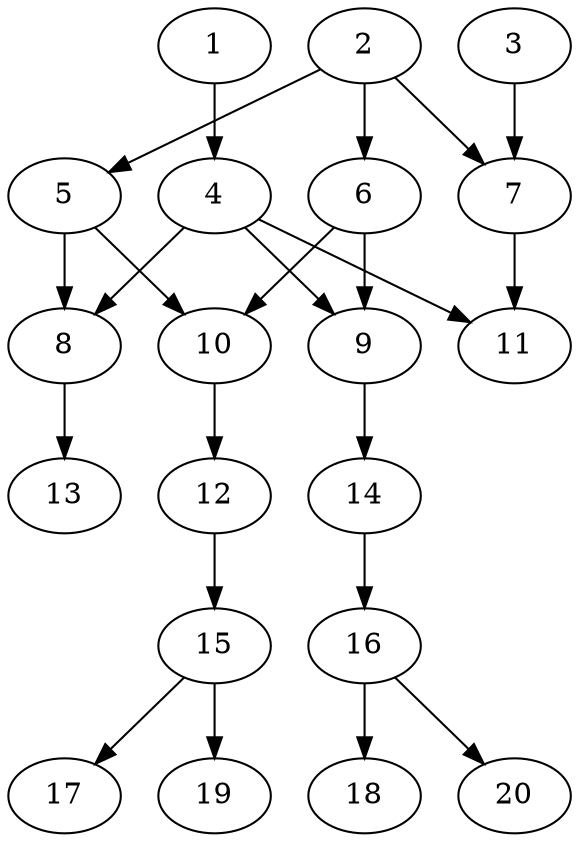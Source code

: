// DAG automatically generated by daggen at Sat Jul 27 15:37:47 2019
// ./daggen --dot -n 20 --ccr 0.3 --fat 0.5 --regular 0.5 --density 0.4 --mindata 5242880 --maxdata 52428800 
digraph G {
  1 [size="103427413", alpha="0.15", expect_size="31028224"] 
  1 -> 4 [size ="31028224"]
  2 [size="173844480", alpha="0.18", expect_size="52153344"] 
  2 -> 5 [size ="52153344"]
  2 -> 6 [size ="52153344"]
  2 -> 7 [size ="52153344"]
  3 [size="120944640", alpha="0.06", expect_size="36283392"] 
  3 -> 7 [size ="36283392"]
  4 [size="117541547", alpha="0.02", expect_size="35262464"] 
  4 -> 8 [size ="35262464"]
  4 -> 9 [size ="35262464"]
  4 -> 11 [size ="35262464"]
  5 [size="87930880", alpha="0.18", expect_size="26379264"] 
  5 -> 8 [size ="26379264"]
  5 -> 10 [size ="26379264"]
  6 [size="33850027", alpha="0.15", expect_size="10155008"] 
  6 -> 9 [size ="10155008"]
  6 -> 10 [size ="10155008"]
  7 [size="48039253", alpha="0.15", expect_size="14411776"] 
  7 -> 11 [size ="14411776"]
  8 [size="126296747", alpha="0.15", expect_size="37889024"] 
  8 -> 13 [size ="37889024"]
  9 [size="49237333", alpha="0.07", expect_size="14771200"] 
  9 -> 14 [size ="14771200"]
  10 [size="144418133", alpha="0.07", expect_size="43325440"] 
  10 -> 12 [size ="43325440"]
  11 [size="120777387", alpha="0.14", expect_size="36233216"] 
  12 [size="78680747", alpha="0.11", expect_size="23604224"] 
  12 -> 15 [size ="23604224"]
  13 [size="66399573", alpha="0.10", expect_size="19919872"] 
  14 [size="117131947", alpha="0.12", expect_size="35139584"] 
  14 -> 16 [size ="35139584"]
  15 [size="133983573", alpha="0.08", expect_size="40195072"] 
  15 -> 17 [size ="40195072"]
  15 -> 19 [size ="40195072"]
  16 [size="118865920", alpha="0.00", expect_size="35659776"] 
  16 -> 18 [size ="35659776"]
  16 -> 20 [size ="35659776"]
  17 [size="80254293", alpha="0.17", expect_size="24076288"] 
  18 [size="43776000", alpha="0.16", expect_size="13132800"] 
  19 [size="160901120", alpha="0.02", expect_size="48270336"] 
  20 [size="56415573", alpha="0.19", expect_size="16924672"] 
}
